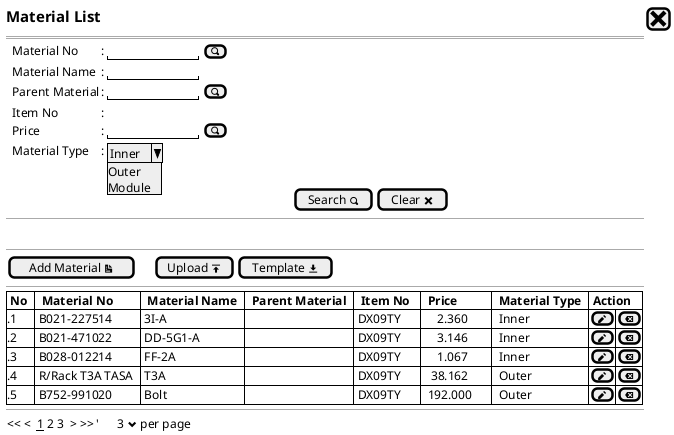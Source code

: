 @startsalt
{
  <size:15><b>Material List | [<size:25><&x>]|*
  ==
  {
    .|Material No      |: |"           "|[<&magnifying-glass>]|*
    .|Material Name    |: |"           "|*
    .|Parent Material  |: |"           "| [<&magnifying-glass>]|*
    .|Item No      |: |. |*
    .|Price            |: |"           "|[<&magnifying-glass>]|*
    .|Material Type    |: | { ^Inner^Outer^Module^ } |*  
    .
  }
    {|                                                                                           |[Search <&magnifying-glass>]|[Clear <&x>]|}
  --
  {

  }
  {
  .
  }
  --
  {
  [Add Material <&document>] |.|.|.|[Upload <&data-transfer-upload>]| [Template <&data-transfer-download>]|*
  }
  --
  {#
    | <b>No  |  <b>Material No  | <b> Material Name  |  <b>Parent Material  | <b> Item No | <b> Price  | <b> Material Type  |<b> Action |*|*|*|*|*|*|*
   .1        | B021-227514      | 3I-A               |                      | DX09TY      |     2.360      |  Inner             |[<&pencil>]|[<&delete>]|*
   .2        | B021-471022      | DD-5G1-A           |                      | DX09TY      |     3.146      |  Inner             |[<&pencil>]|[<&delete>]|*
   .3        | B028-012214      | FF-2A              |                      | DX09TY      |     1.067      |  Inner             |[<&pencil>]|[<&delete>]|*
   .4        | R/Rack T3A TASA  | T3A                |                      | DX09TY      |   38.162      |  Outer             |[<&pencil>]|[<&delete>]|*
   .5        | B752-991020      | Bolt               |                      | DX09TY      |  192.000      |  Outer             |[<&pencil>]|[<&delete>]|*
  }
  
  --
  {
  << <  __1__ 2 3  > >>  |'      3 <&chevron-bottom> per page |*
  }  
}
@endsalt
